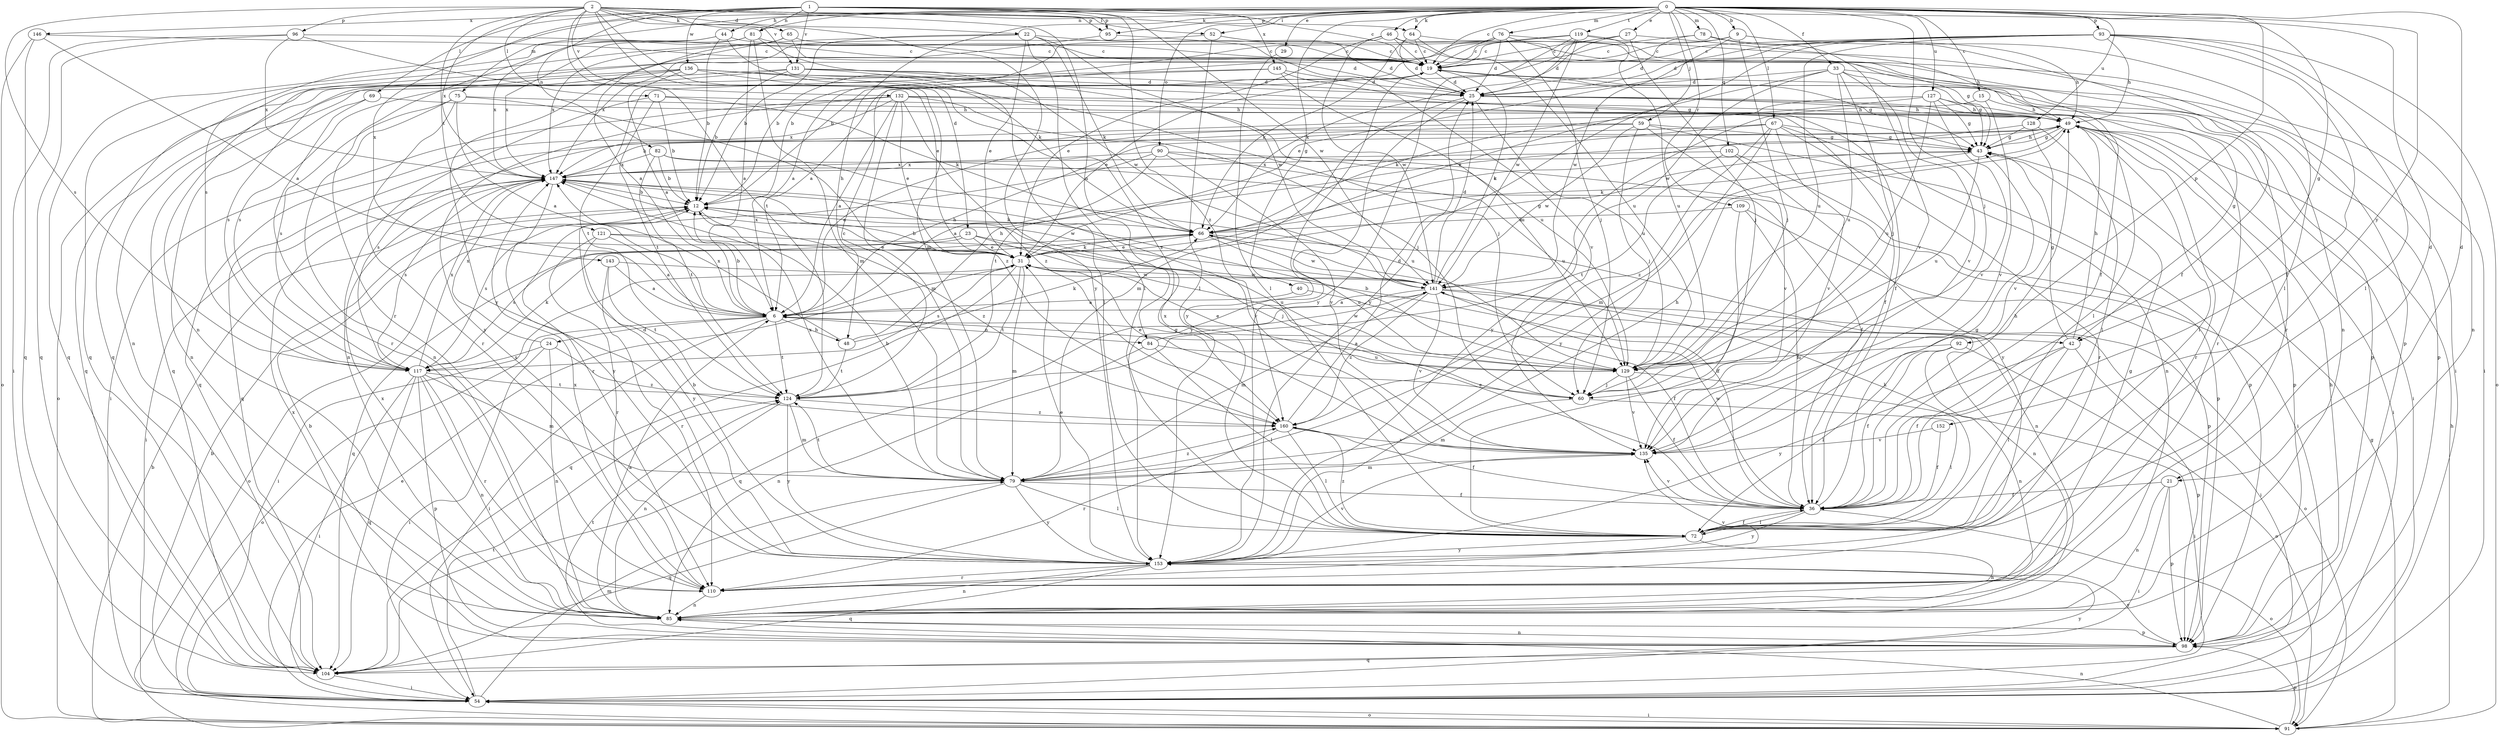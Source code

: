 strict digraph  {
0;
1;
2;
6;
9;
12;
15;
19;
21;
22;
23;
24;
25;
27;
29;
31;
33;
36;
40;
42;
43;
44;
46;
48;
49;
52;
54;
59;
60;
64;
65;
66;
67;
69;
71;
72;
75;
76;
78;
79;
81;
82;
84;
85;
90;
91;
92;
93;
95;
96;
98;
102;
104;
109;
110;
117;
119;
121;
124;
127;
128;
129;
131;
132;
135;
136;
141;
143;
145;
146;
147;
152;
153;
160;
0 -> 9  [label=b];
0 -> 15  [label=c];
0 -> 19  [label=c];
0 -> 21  [label=d];
0 -> 27  [label=e];
0 -> 29  [label=e];
0 -> 33  [label=f];
0 -> 40  [label=g];
0 -> 42  [label=g];
0 -> 44  [label=h];
0 -> 46  [label=h];
0 -> 48  [label=h];
0 -> 52  [label=i];
0 -> 59  [label=j];
0 -> 60  [label=j];
0 -> 64  [label=k];
0 -> 67  [label=l];
0 -> 75  [label=m];
0 -> 76  [label=m];
0 -> 78  [label=m];
0 -> 81  [label=n];
0 -> 90  [label=o];
0 -> 92  [label=p];
0 -> 93  [label=p];
0 -> 95  [label=p];
0 -> 102  [label=q];
0 -> 109  [label=r];
0 -> 117  [label=s];
0 -> 119  [label=t];
0 -> 127  [label=u];
0 -> 128  [label=u];
0 -> 152  [label=y];
1 -> 19  [label=c];
1 -> 21  [label=d];
1 -> 69  [label=l];
1 -> 81  [label=n];
1 -> 82  [label=n];
1 -> 95  [label=p];
1 -> 131  [label=v];
1 -> 136  [label=w];
1 -> 141  [label=w];
1 -> 143  [label=x];
1 -> 145  [label=x];
1 -> 146  [label=x];
1 -> 160  [label=z];
2 -> 22  [label=d];
2 -> 23  [label=d];
2 -> 52  [label=i];
2 -> 64  [label=k];
2 -> 65  [label=k];
2 -> 71  [label=l];
2 -> 79  [label=m];
2 -> 84  [label=n];
2 -> 95  [label=p];
2 -> 96  [label=p];
2 -> 117  [label=s];
2 -> 121  [label=t];
2 -> 124  [label=t];
2 -> 131  [label=v];
2 -> 132  [label=v];
2 -> 147  [label=x];
2 -> 153  [label=y];
6 -> 12  [label=b];
6 -> 24  [label=d];
6 -> 42  [label=g];
6 -> 48  [label=h];
6 -> 49  [label=h];
6 -> 54  [label=i];
6 -> 84  [label=n];
6 -> 91  [label=o];
6 -> 124  [label=t];
9 -> 19  [label=c];
9 -> 49  [label=h];
9 -> 60  [label=j];
9 -> 72  [label=l];
9 -> 104  [label=q];
9 -> 141  [label=w];
12 -> 66  [label=k];
12 -> 117  [label=s];
12 -> 160  [label=z];
15 -> 49  [label=h];
15 -> 135  [label=v];
15 -> 153  [label=y];
19 -> 25  [label=d];
19 -> 31  [label=e];
19 -> 42  [label=g];
19 -> 43  [label=g];
19 -> 98  [label=p];
19 -> 110  [label=r];
19 -> 153  [label=y];
21 -> 36  [label=f];
21 -> 54  [label=i];
21 -> 85  [label=n];
21 -> 98  [label=p];
22 -> 12  [label=b];
22 -> 19  [label=c];
22 -> 31  [label=e];
22 -> 66  [label=k];
22 -> 72  [label=l];
22 -> 141  [label=w];
22 -> 153  [label=y];
23 -> 31  [label=e];
23 -> 60  [label=j];
23 -> 91  [label=o];
23 -> 117  [label=s];
23 -> 129  [label=u];
24 -> 54  [label=i];
24 -> 85  [label=n];
24 -> 117  [label=s];
24 -> 147  [label=x];
24 -> 160  [label=z];
25 -> 49  [label=h];
25 -> 54  [label=i];
25 -> 72  [label=l];
25 -> 79  [label=m];
25 -> 129  [label=u];
25 -> 153  [label=y];
27 -> 6  [label=a];
27 -> 19  [label=c];
27 -> 49  [label=h];
27 -> 60  [label=j];
27 -> 66  [label=k];
29 -> 72  [label=l];
31 -> 12  [label=b];
31 -> 43  [label=g];
31 -> 54  [label=i];
31 -> 66  [label=k];
31 -> 79  [label=m];
31 -> 104  [label=q];
31 -> 117  [label=s];
31 -> 124  [label=t];
31 -> 141  [label=w];
31 -> 147  [label=x];
33 -> 25  [label=d];
33 -> 31  [label=e];
33 -> 43  [label=g];
33 -> 60  [label=j];
33 -> 98  [label=p];
33 -> 129  [label=u];
33 -> 135  [label=v];
33 -> 141  [label=w];
36 -> 31  [label=e];
36 -> 43  [label=g];
36 -> 49  [label=h];
36 -> 72  [label=l];
36 -> 91  [label=o];
36 -> 135  [label=v];
36 -> 141  [label=w];
36 -> 153  [label=y];
40 -> 6  [label=a];
40 -> 36  [label=f];
42 -> 36  [label=f];
42 -> 43  [label=g];
42 -> 49  [label=h];
42 -> 72  [label=l];
42 -> 98  [label=p];
42 -> 153  [label=y];
43 -> 49  [label=h];
43 -> 66  [label=k];
43 -> 129  [label=u];
43 -> 147  [label=x];
44 -> 12  [label=b];
44 -> 19  [label=c];
44 -> 66  [label=k];
44 -> 104  [label=q];
44 -> 147  [label=x];
46 -> 12  [label=b];
46 -> 19  [label=c];
46 -> 31  [label=e];
46 -> 36  [label=f];
46 -> 54  [label=i];
46 -> 141  [label=w];
48 -> 49  [label=h];
48 -> 66  [label=k];
48 -> 124  [label=t];
48 -> 147  [label=x];
49 -> 43  [label=g];
49 -> 54  [label=i];
49 -> 72  [label=l];
49 -> 79  [label=m];
49 -> 98  [label=p];
49 -> 110  [label=r];
52 -> 19  [label=c];
52 -> 25  [label=d];
52 -> 72  [label=l];
52 -> 85  [label=n];
54 -> 12  [label=b];
54 -> 31  [label=e];
54 -> 79  [label=m];
54 -> 91  [label=o];
54 -> 124  [label=t];
59 -> 6  [label=a];
59 -> 43  [label=g];
59 -> 60  [label=j];
59 -> 98  [label=p];
59 -> 117  [label=s];
59 -> 135  [label=v];
59 -> 141  [label=w];
60 -> 31  [label=e];
60 -> 72  [label=l];
60 -> 79  [label=m];
64 -> 19  [label=c];
64 -> 25  [label=d];
64 -> 66  [label=k];
64 -> 98  [label=p];
64 -> 129  [label=u];
65 -> 6  [label=a];
65 -> 19  [label=c];
65 -> 25  [label=d];
65 -> 147  [label=x];
66 -> 31  [label=e];
66 -> 85  [label=n];
66 -> 104  [label=q];
66 -> 129  [label=u];
66 -> 141  [label=w];
67 -> 43  [label=g];
67 -> 85  [label=n];
67 -> 104  [label=q];
67 -> 110  [label=r];
67 -> 124  [label=t];
67 -> 135  [label=v];
67 -> 153  [label=y];
67 -> 160  [label=z];
69 -> 49  [label=h];
69 -> 85  [label=n];
69 -> 110  [label=r];
71 -> 12  [label=b];
71 -> 49  [label=h];
71 -> 66  [label=k];
71 -> 85  [label=n];
71 -> 124  [label=t];
72 -> 36  [label=f];
72 -> 66  [label=k];
72 -> 85  [label=n];
72 -> 153  [label=y];
72 -> 160  [label=z];
75 -> 6  [label=a];
75 -> 49  [label=h];
75 -> 85  [label=n];
75 -> 110  [label=r];
75 -> 117  [label=s];
75 -> 160  [label=z];
76 -> 6  [label=a];
76 -> 12  [label=b];
76 -> 19  [label=c];
76 -> 25  [label=d];
76 -> 43  [label=g];
76 -> 54  [label=i];
76 -> 60  [label=j];
76 -> 104  [label=q];
78 -> 19  [label=c];
78 -> 25  [label=d];
78 -> 36  [label=f];
78 -> 135  [label=v];
79 -> 12  [label=b];
79 -> 36  [label=f];
79 -> 49  [label=h];
79 -> 72  [label=l];
79 -> 104  [label=q];
79 -> 124  [label=t];
79 -> 147  [label=x];
79 -> 153  [label=y];
79 -> 160  [label=z];
81 -> 6  [label=a];
81 -> 19  [label=c];
81 -> 79  [label=m];
81 -> 110  [label=r];
81 -> 141  [label=w];
81 -> 147  [label=x];
82 -> 12  [label=b];
82 -> 36  [label=f];
82 -> 124  [label=t];
82 -> 129  [label=u];
82 -> 147  [label=x];
84 -> 72  [label=l];
84 -> 85  [label=n];
84 -> 129  [label=u];
84 -> 141  [label=w];
85 -> 6  [label=a];
85 -> 98  [label=p];
85 -> 147  [label=x];
90 -> 6  [label=a];
90 -> 54  [label=i];
90 -> 110  [label=r];
90 -> 129  [label=u];
90 -> 135  [label=v];
90 -> 147  [label=x];
91 -> 12  [label=b];
91 -> 43  [label=g];
91 -> 49  [label=h];
91 -> 54  [label=i];
91 -> 85  [label=n];
91 -> 98  [label=p];
92 -> 36  [label=f];
92 -> 72  [label=l];
92 -> 85  [label=n];
92 -> 91  [label=o];
92 -> 129  [label=u];
93 -> 19  [label=c];
93 -> 25  [label=d];
93 -> 31  [label=e];
93 -> 36  [label=f];
93 -> 49  [label=h];
93 -> 72  [label=l];
93 -> 85  [label=n];
93 -> 91  [label=o];
93 -> 129  [label=u];
93 -> 153  [label=y];
95 -> 135  [label=v];
95 -> 147  [label=x];
96 -> 19  [label=c];
96 -> 31  [label=e];
96 -> 54  [label=i];
96 -> 104  [label=q];
96 -> 147  [label=x];
98 -> 12  [label=b];
98 -> 49  [label=h];
98 -> 85  [label=n];
98 -> 104  [label=q];
98 -> 124  [label=t];
98 -> 147  [label=x];
98 -> 153  [label=y];
102 -> 98  [label=p];
102 -> 124  [label=t];
102 -> 147  [label=x];
102 -> 153  [label=y];
104 -> 54  [label=i];
104 -> 153  [label=y];
109 -> 36  [label=f];
109 -> 66  [label=k];
109 -> 72  [label=l];
109 -> 98  [label=p];
110 -> 43  [label=g];
110 -> 85  [label=n];
110 -> 135  [label=v];
110 -> 147  [label=x];
117 -> 54  [label=i];
117 -> 66  [label=k];
117 -> 79  [label=m];
117 -> 85  [label=n];
117 -> 98  [label=p];
117 -> 104  [label=q];
117 -> 110  [label=r];
117 -> 124  [label=t];
117 -> 147  [label=x];
119 -> 12  [label=b];
119 -> 19  [label=c];
119 -> 25  [label=d];
119 -> 85  [label=n];
119 -> 129  [label=u];
119 -> 141  [label=w];
119 -> 153  [label=y];
121 -> 6  [label=a];
121 -> 31  [label=e];
121 -> 36  [label=f];
121 -> 110  [label=r];
121 -> 153  [label=y];
124 -> 19  [label=c];
124 -> 79  [label=m];
124 -> 85  [label=n];
124 -> 153  [label=y];
124 -> 160  [label=z];
127 -> 43  [label=g];
127 -> 49  [label=h];
127 -> 66  [label=k];
127 -> 104  [label=q];
127 -> 110  [label=r];
127 -> 129  [label=u];
127 -> 135  [label=v];
128 -> 43  [label=g];
128 -> 66  [label=k];
128 -> 72  [label=l];
128 -> 135  [label=v];
129 -> 6  [label=a];
129 -> 12  [label=b];
129 -> 31  [label=e];
129 -> 36  [label=f];
129 -> 54  [label=i];
129 -> 60  [label=j];
129 -> 135  [label=v];
131 -> 12  [label=b];
131 -> 25  [label=d];
131 -> 72  [label=l];
131 -> 104  [label=q];
131 -> 117  [label=s];
131 -> 129  [label=u];
132 -> 6  [label=a];
132 -> 31  [label=e];
132 -> 36  [label=f];
132 -> 49  [label=h];
132 -> 54  [label=i];
132 -> 60  [label=j];
132 -> 79  [label=m];
132 -> 147  [label=x];
132 -> 153  [label=y];
132 -> 160  [label=z];
135 -> 79  [label=m];
135 -> 147  [label=x];
136 -> 6  [label=a];
136 -> 25  [label=d];
136 -> 43  [label=g];
136 -> 60  [label=j];
136 -> 85  [label=n];
136 -> 91  [label=o];
136 -> 117  [label=s];
136 -> 160  [label=z];
141 -> 6  [label=a];
141 -> 19  [label=c];
141 -> 25  [label=d];
141 -> 54  [label=i];
141 -> 79  [label=m];
141 -> 85  [label=n];
141 -> 91  [label=o];
141 -> 104  [label=q];
141 -> 135  [label=v];
141 -> 160  [label=z];
143 -> 6  [label=a];
143 -> 110  [label=r];
143 -> 124  [label=t];
143 -> 141  [label=w];
145 -> 25  [label=d];
145 -> 36  [label=f];
145 -> 104  [label=q];
145 -> 124  [label=t];
145 -> 129  [label=u];
146 -> 6  [label=a];
146 -> 19  [label=c];
146 -> 91  [label=o];
146 -> 104  [label=q];
147 -> 12  [label=b];
147 -> 49  [label=h];
147 -> 54  [label=i];
147 -> 117  [label=s];
147 -> 135  [label=v];
147 -> 141  [label=w];
147 -> 153  [label=y];
152 -> 36  [label=f];
152 -> 135  [label=v];
153 -> 12  [label=b];
153 -> 31  [label=e];
153 -> 85  [label=n];
153 -> 104  [label=q];
153 -> 110  [label=r];
153 -> 135  [label=v];
160 -> 25  [label=d];
160 -> 36  [label=f];
160 -> 72  [label=l];
160 -> 110  [label=r];
160 -> 135  [label=v];
}
